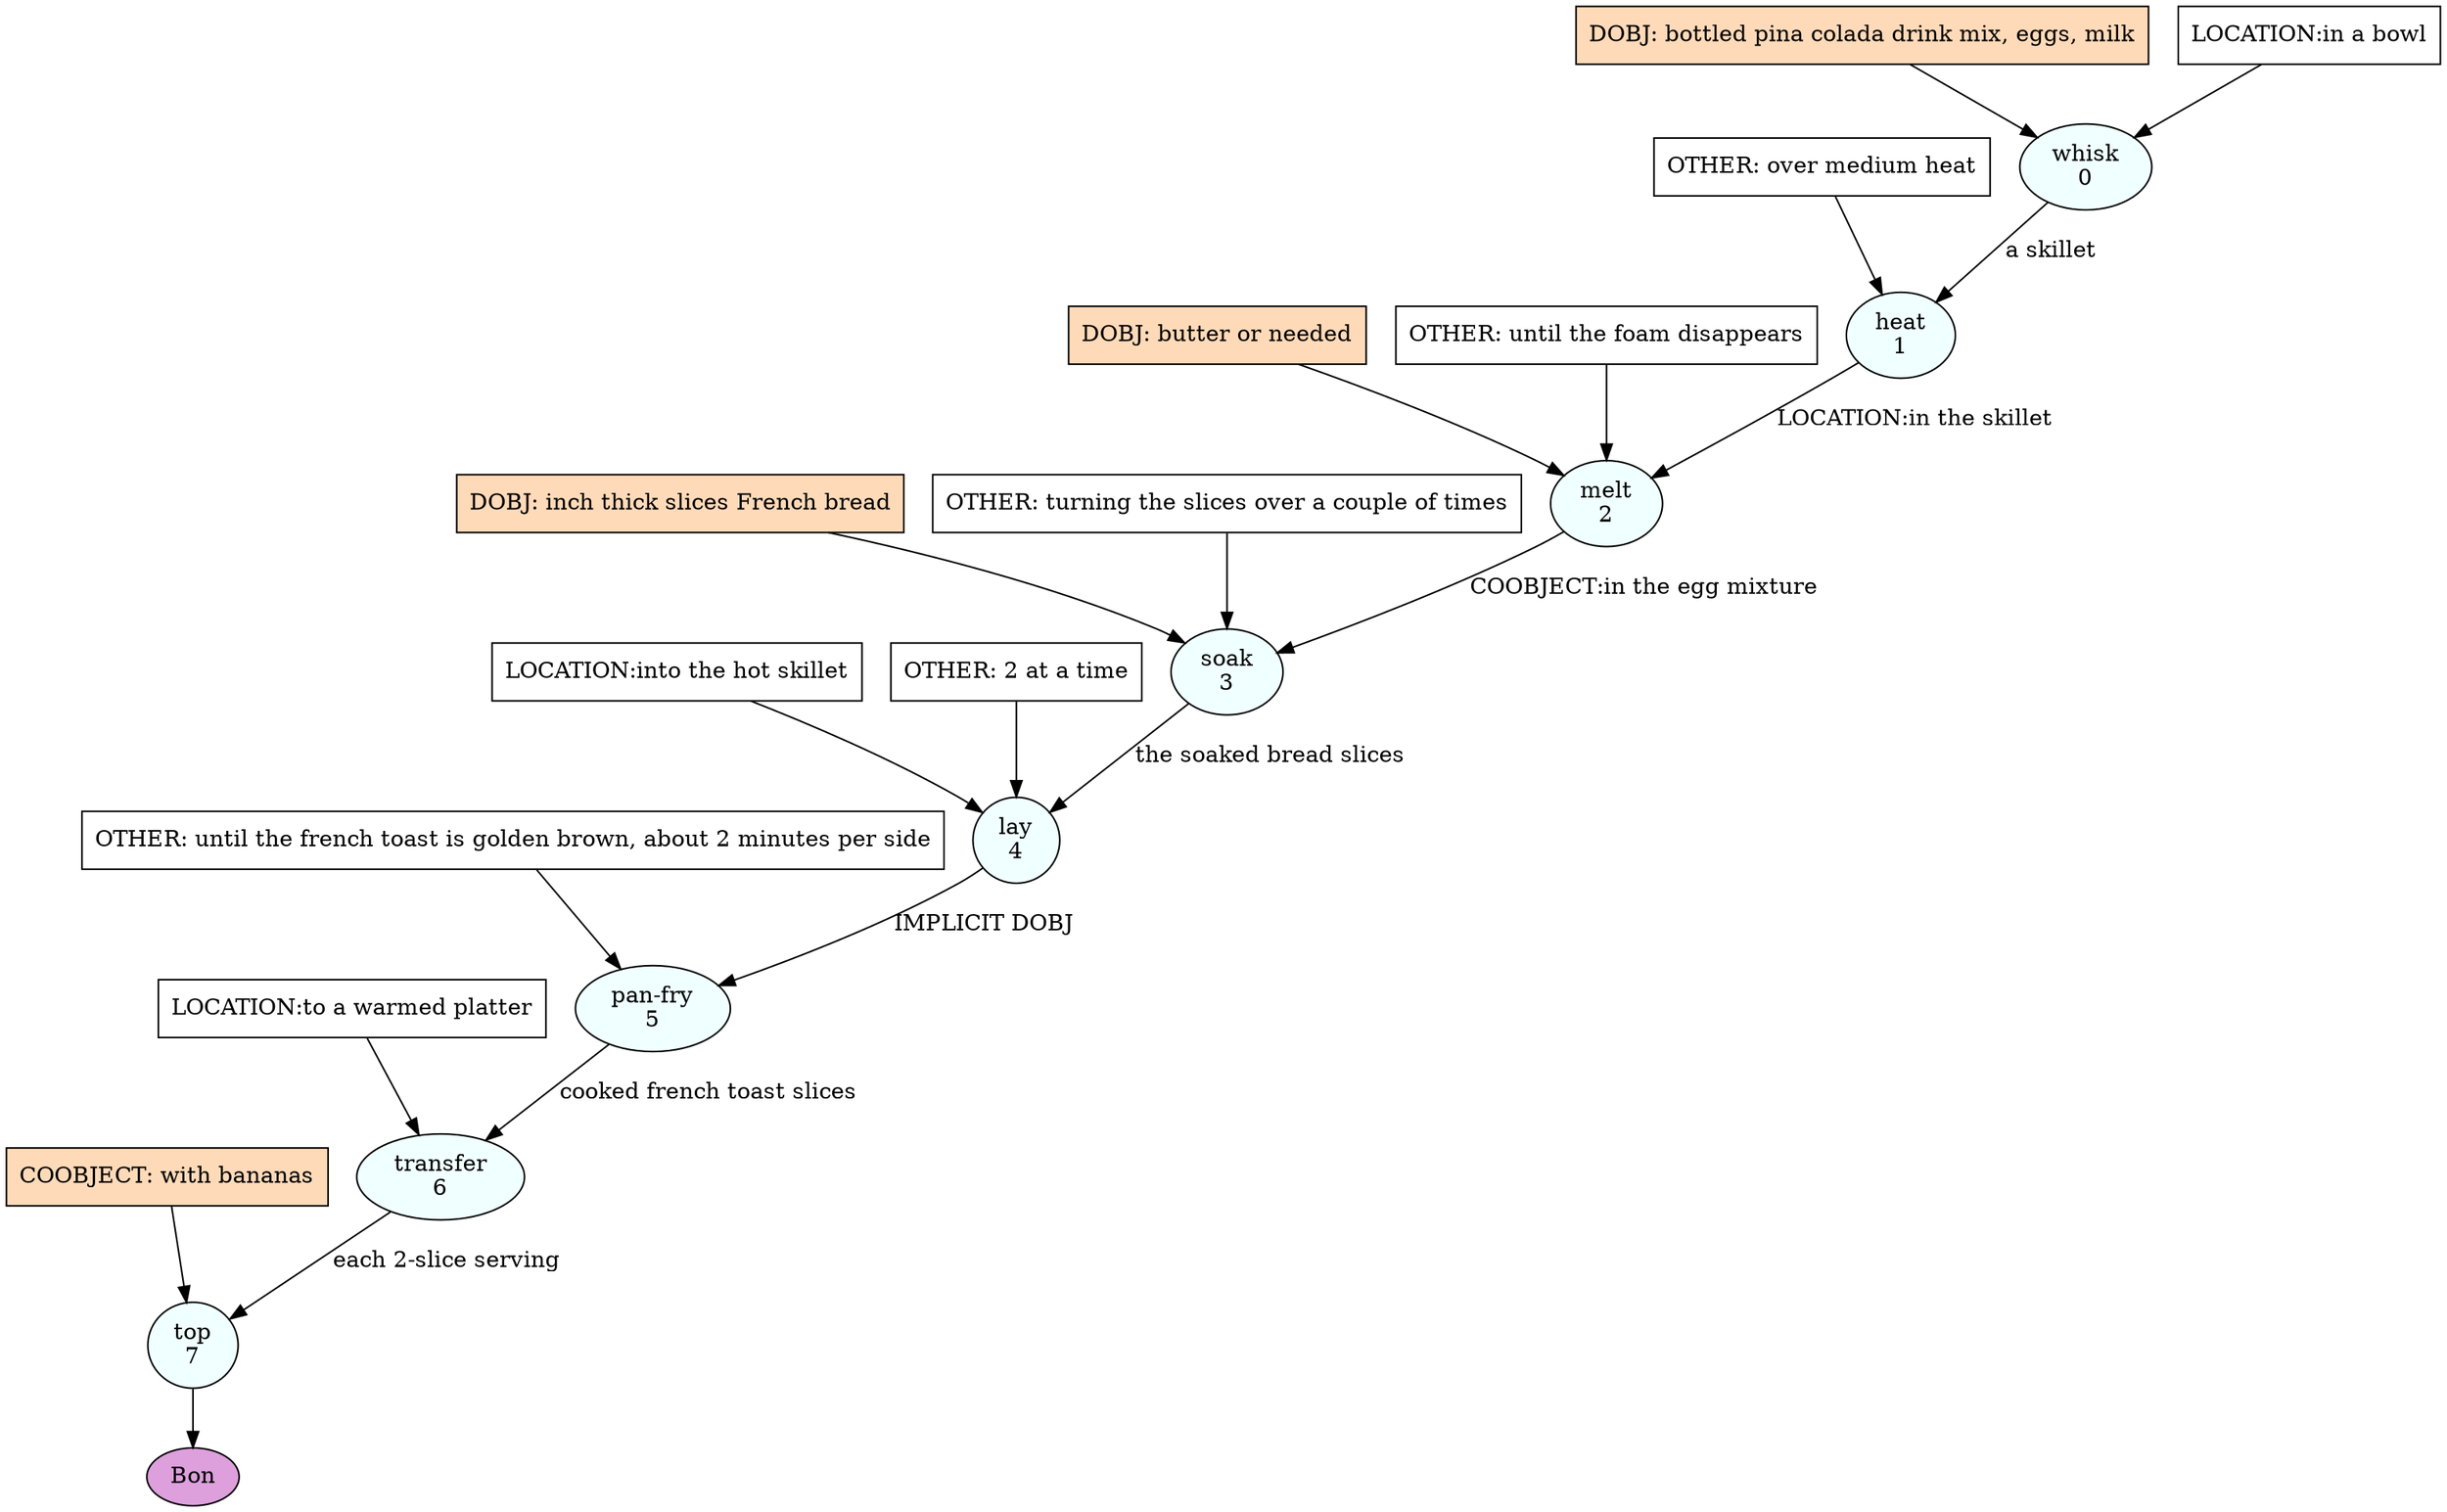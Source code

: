 digraph recipe {
E0[label="whisk
0", shape=oval, style=filled, fillcolor=azure]
E1[label="heat
1", shape=oval, style=filled, fillcolor=azure]
E2[label="melt
2", shape=oval, style=filled, fillcolor=azure]
E3[label="soak
3", shape=oval, style=filled, fillcolor=azure]
E4[label="lay
4", shape=oval, style=filled, fillcolor=azure]
E5[label="pan-fry
5", shape=oval, style=filled, fillcolor=azure]
E6[label="transfer
6", shape=oval, style=filled, fillcolor=azure]
E7[label="top
7", shape=oval, style=filled, fillcolor=azure]
D0[label="DOBJ: bottled pina colada drink mix, eggs, milk", shape=box, style=filled, fillcolor=peachpuff]
D0 -> E0
P0_0[label="LOCATION:in a bowl", shape=box, style=filled, fillcolor=white]
P0_0 -> E0
E0 -> E1 [label="a skillet"]
O1_0_0[label="OTHER: over medium heat", shape=box, style=filled, fillcolor=white]
O1_0_0 -> E1
D2_ing[label="DOBJ: butter or needed", shape=box, style=filled, fillcolor=peachpuff]
D2_ing -> E2
E1 -> E2 [label="LOCATION:in the skillet"]
O2_0_0[label="OTHER: until the foam disappears", shape=box, style=filled, fillcolor=white]
O2_0_0 -> E2
D3_ing[label="DOBJ: inch thick slices French bread", shape=box, style=filled, fillcolor=peachpuff]
D3_ing -> E3
E2 -> E3 [label="COOBJECT:in the egg mixture"]
O3_0_0[label="OTHER: turning the slices over a couple of times", shape=box, style=filled, fillcolor=white]
O3_0_0 -> E3
E3 -> E4 [label="the soaked bread slices"]
P4_0_0[label="LOCATION:into the hot skillet", shape=box, style=filled, fillcolor=white]
P4_0_0 -> E4
O4_0_0[label="OTHER: 2 at a time", shape=box, style=filled, fillcolor=white]
O4_0_0 -> E4
E4 -> E5 [label="IMPLICIT DOBJ"]
O5_0_0[label="OTHER: until the french toast is golden brown, about 2 minutes per side", shape=box, style=filled, fillcolor=white]
O5_0_0 -> E5
E5 -> E6 [label="cooked french toast slices"]
P6_0_0[label="LOCATION:to a warmed platter", shape=box, style=filled, fillcolor=white]
P6_0_0 -> E6
E6 -> E7 [label="each 2-slice serving"]
P7_0_ing[label="COOBJECT: with bananas", shape=box, style=filled, fillcolor=peachpuff]
P7_0_ing -> E7
EOR[label="Bon", shape=oval, style=filled, fillcolor=plum]
E7 -> EOR
}
